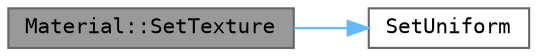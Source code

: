 digraph "Material::SetTexture"
{
 // LATEX_PDF_SIZE
  bgcolor="transparent";
  edge [fontname=Terminal,fontsize=10,labelfontname=Helvetica,labelfontsize=10];
  node [fontname=Terminal,fontsize=10,shape=box,height=0.2,width=0.4];
  rankdir="LR";
  Node1 [label="Material::SetTexture",height=0.2,width=0.4,color="gray40", fillcolor="grey60", style="filled", fontcolor="black",tooltip="Sets the texture of this material / shader"];
  Node1 -> Node2 [color="steelblue1",style="solid"];
  Node2 [label="SetUniform",height=0.2,width=0.4,color="grey40", fillcolor="white", style="filled",URL="$_renderer_8cpp.html#a7eea27f41e32dbf6703525ac0b7a1bb3",tooltip="Sets a shader program uniform with parameters for transforms"];
}
